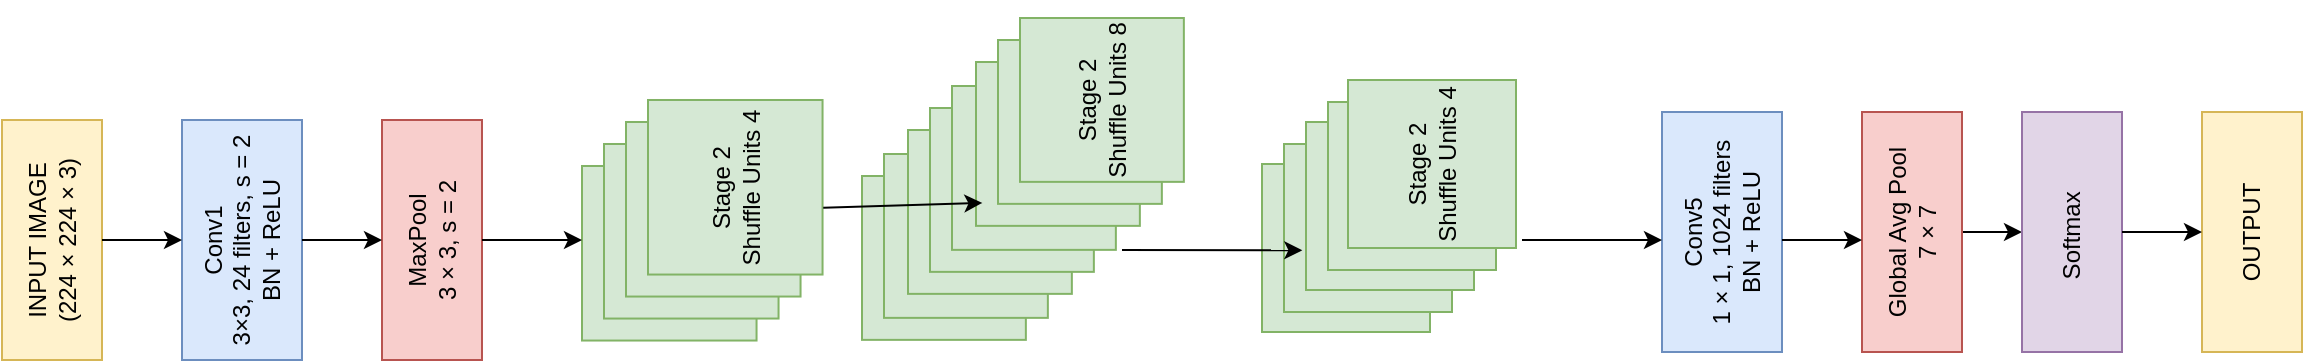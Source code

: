 <mxfile version="26.2.13">
  <diagram name="Page-1" id="7pgPLvgr8eLPXYmPFbRt">
    <mxGraphModel dx="2330" dy="791" grid="1" gridSize="10" guides="1" tooltips="1" connect="1" arrows="1" fold="1" page="1" pageScale="1" pageWidth="827" pageHeight="1169" math="0" shadow="0">
      <root>
        <mxCell id="0" />
        <mxCell id="1" parent="0" />
        <mxCell id="ZSOK5SXuxezdU-UPXhvf-44" value="" style="group;rotation=-90;" vertex="1" connectable="0" parent="1">
          <mxGeometry x="320" y="110" width="180" height="1150" as="geometry" />
        </mxCell>
        <mxCell id="ZSOK5SXuxezdU-UPXhvf-1" value="INPUT IMAGE&lt;div&gt;(224&amp;nbsp;&lt;span style=&quot;background-color: transparent; color: light-dark(rgb(0, 0, 0), rgb(255, 255, 255));&quot;&gt;× 224&amp;nbsp;&lt;/span&gt;&lt;span style=&quot;background-color: transparent; color: light-dark(rgb(0, 0, 0), rgb(255, 255, 255));&quot;&gt;× 3)&lt;/span&gt;&lt;/div&gt;" style="rounded=0;whiteSpace=wrap;html=1;rotation=-90;fillColor=#fff2cc;strokeColor=#d6b656;" vertex="1" parent="ZSOK5SXuxezdU-UPXhvf-44">
          <mxGeometry x="-520" y="580" width="120" height="50" as="geometry" />
        </mxCell>
        <mxCell id="ZSOK5SXuxezdU-UPXhvf-2" value="Conv1&lt;div&gt;&lt;span style=&quot;background-color: transparent; color: light-dark(rgb(0, 0, 0), rgb(255, 255, 255));&quot;&gt;3×3, 2&lt;/span&gt;&lt;span style=&quot;background-color: transparent; color: light-dark(rgb(0, 0, 0), rgb(255, 255, 255));&quot;&gt;4 filters, s = 2&lt;/span&gt;&lt;/div&gt;&lt;div&gt;&lt;span style=&quot;background-color: transparent;&quot;&gt;BN + ReLU&lt;/span&gt;&lt;/div&gt;" style="rounded=0;whiteSpace=wrap;html=1;rotation=-90;fillColor=#dae8fc;strokeColor=#6c8ebf;" vertex="1" parent="ZSOK5SXuxezdU-UPXhvf-44">
          <mxGeometry x="-425" y="575" width="120" height="60" as="geometry" />
        </mxCell>
        <mxCell id="ZSOK5SXuxezdU-UPXhvf-3" value="MaxPool&lt;div&gt;3 × 3, s = 2&lt;/div&gt;" style="rounded=0;whiteSpace=wrap;html=1;rotation=-90;fillColor=#f8cecc;strokeColor=#b85450;" vertex="1" parent="ZSOK5SXuxezdU-UPXhvf-44">
          <mxGeometry x="-330" y="580" width="120" height="50" as="geometry" />
        </mxCell>
        <mxCell id="ZSOK5SXuxezdU-UPXhvf-26" value="Conv5&lt;div&gt;1 × 1, 1024 filters&lt;/div&gt;&lt;div&gt;&amp;nbsp;BN + ReLU&amp;nbsp;&lt;/div&gt;" style="rounded=0;whiteSpace=wrap;html=1;rotation=-90;fillColor=#dae8fc;strokeColor=#6c8ebf;" vertex="1" parent="ZSOK5SXuxezdU-UPXhvf-44">
          <mxGeometry x="315" y="571" width="120" height="60" as="geometry" />
        </mxCell>
        <mxCell id="ZSOK5SXuxezdU-UPXhvf-35" value="" style="edgeStyle=orthogonalEdgeStyle;rounded=0;orthogonalLoop=1;jettySize=auto;html=1;" edge="1" parent="ZSOK5SXuxezdU-UPXhvf-44" source="ZSOK5SXuxezdU-UPXhvf-29" target="ZSOK5SXuxezdU-UPXhvf-30">
          <mxGeometry relative="1" as="geometry" />
        </mxCell>
        <mxCell id="ZSOK5SXuxezdU-UPXhvf-29" value="Global Avg Pool&lt;div&gt;7 × 7&lt;/div&gt;" style="rounded=0;whiteSpace=wrap;html=1;rotation=-90;fillColor=#F8CECC;strokeColor=#b85450;" vertex="1" parent="ZSOK5SXuxezdU-UPXhvf-44">
          <mxGeometry x="410" y="576" width="120" height="50" as="geometry" />
        </mxCell>
        <mxCell id="ZSOK5SXuxezdU-UPXhvf-30" value="Softmax&amp;nbsp;" style="rounded=0;whiteSpace=wrap;html=1;rotation=-90;fillColor=#e1d5e7;strokeColor=#9673a6;" vertex="1" parent="ZSOK5SXuxezdU-UPXhvf-44">
          <mxGeometry x="490" y="576" width="120" height="50" as="geometry" />
        </mxCell>
        <mxCell id="ZSOK5SXuxezdU-UPXhvf-31" value="" style="group;fillColor=none;strokeColor=none;rotation=-90;" vertex="1" connectable="0" parent="ZSOK5SXuxezdU-UPXhvf-44">
          <mxGeometry x="147" y="523" width="126" height="130" as="geometry" />
        </mxCell>
        <mxCell id="ZSOK5SXuxezdU-UPXhvf-20" value="" style="whiteSpace=wrap;html=1;aspect=fixed;rotation=-90;fillColor=#d5e8d4;strokeColor=#82b366;" vertex="1" parent="ZSOK5SXuxezdU-UPXhvf-31">
          <mxGeometry x="-2" y="44" width="84" height="84" as="geometry" />
        </mxCell>
        <mxCell id="ZSOK5SXuxezdU-UPXhvf-21" value="" style="whiteSpace=wrap;html=1;aspect=fixed;rotation=-90;fillColor=#d5e8d4;strokeColor=#82b366;" vertex="1" parent="ZSOK5SXuxezdU-UPXhvf-31">
          <mxGeometry x="9" y="34" width="84" height="84" as="geometry" />
        </mxCell>
        <mxCell id="ZSOK5SXuxezdU-UPXhvf-22" value="" style="whiteSpace=wrap;html=1;aspect=fixed;rotation=-90;fillColor=#d5e8d4;strokeColor=#82b366;" vertex="1" parent="ZSOK5SXuxezdU-UPXhvf-31">
          <mxGeometry x="20" y="23" width="84" height="84" as="geometry" />
        </mxCell>
        <mxCell id="ZSOK5SXuxezdU-UPXhvf-23" value="" style="whiteSpace=wrap;html=1;aspect=fixed;rotation=-90;fillColor=#d5e8d4;strokeColor=#82b366;" vertex="1" parent="ZSOK5SXuxezdU-UPXhvf-31">
          <mxGeometry x="31" y="13" width="84" height="84" as="geometry" />
        </mxCell>
        <mxCell id="ZSOK5SXuxezdU-UPXhvf-24" value="Stage 2&lt;div&gt;Shuffle Units 4&lt;/div&gt;" style="whiteSpace=wrap;html=1;aspect=fixed;rotation=-90;fillColor=#d5e8d4;strokeColor=#82b366;" vertex="1" parent="ZSOK5SXuxezdU-UPXhvf-31">
          <mxGeometry x="41" y="2" width="84" height="84" as="geometry" />
        </mxCell>
        <mxCell id="ZSOK5SXuxezdU-UPXhvf-32" value="" style="group;rotation=-90;" vertex="1" connectable="0" parent="ZSOK5SXuxezdU-UPXhvf-44">
          <mxGeometry x="-55" y="485" width="170" height="170" as="geometry" />
        </mxCell>
        <mxCell id="ZSOK5SXuxezdU-UPXhvf-12" value="" style="whiteSpace=wrap;html=1;aspect=fixed;rotation=-90;fillColor=#d5e8d4;strokeColor=#82b366;" vertex="1" parent="ZSOK5SXuxezdU-UPXhvf-32">
          <mxGeometry y="88" width="81.928" height="81.928" as="geometry" />
        </mxCell>
        <mxCell id="ZSOK5SXuxezdU-UPXhvf-13" value="" style="whiteSpace=wrap;html=1;aspect=fixed;rotation=-90;fillColor=#d5e8d4;strokeColor=#82b366;" vertex="1" parent="ZSOK5SXuxezdU-UPXhvf-32">
          <mxGeometry x="11" y="77" width="81.928" height="81.928" as="geometry" />
        </mxCell>
        <mxCell id="ZSOK5SXuxezdU-UPXhvf-14" value="" style="whiteSpace=wrap;html=1;aspect=fixed;rotation=-90;fillColor=#d5e8d4;strokeColor=#82b366;" vertex="1" parent="ZSOK5SXuxezdU-UPXhvf-32">
          <mxGeometry x="23" y="65" width="81.928" height="81.928" as="geometry" />
        </mxCell>
        <mxCell id="ZSOK5SXuxezdU-UPXhvf-15" value="" style="whiteSpace=wrap;html=1;aspect=fixed;rotation=-90;fillColor=#d5e8d4;strokeColor=#82b366;" vertex="1" parent="ZSOK5SXuxezdU-UPXhvf-32">
          <mxGeometry x="34" y="54" width="81.928" height="81.928" as="geometry" />
        </mxCell>
        <mxCell id="ZSOK5SXuxezdU-UPXhvf-16" value="" style="whiteSpace=wrap;html=1;aspect=fixed;rotation=-90;fillColor=#d5e8d4;strokeColor=#82b366;" vertex="1" parent="ZSOK5SXuxezdU-UPXhvf-32">
          <mxGeometry x="45" y="43" width="81.928" height="81.928" as="geometry" />
        </mxCell>
        <mxCell id="ZSOK5SXuxezdU-UPXhvf-17" value="" style="whiteSpace=wrap;html=1;aspect=fixed;rotation=-90;fillColor=#d5e8d4;strokeColor=#82b366;" vertex="1" parent="ZSOK5SXuxezdU-UPXhvf-32">
          <mxGeometry x="57" y="31" width="81.928" height="81.928" as="geometry" />
        </mxCell>
        <mxCell id="ZSOK5SXuxezdU-UPXhvf-18" value="" style="whiteSpace=wrap;html=1;aspect=fixed;rotation=-90;fillColor=#d5e8d4;strokeColor=#82b366;" vertex="1" parent="ZSOK5SXuxezdU-UPXhvf-32">
          <mxGeometry x="68" y="20" width="81.928" height="81.928" as="geometry" />
        </mxCell>
        <mxCell id="ZSOK5SXuxezdU-UPXhvf-19" value="Stage 2&lt;div&gt;Shuffle Units 8&lt;/div&gt;" style="whiteSpace=wrap;html=1;aspect=fixed;rotation=-90;fillColor=#d5e8d4;strokeColor=#82b366;" vertex="1" parent="ZSOK5SXuxezdU-UPXhvf-32">
          <mxGeometry x="79" y="9" width="81.928" height="81.928" as="geometry" />
        </mxCell>
        <mxCell id="ZSOK5SXuxezdU-UPXhvf-40" value="" style="endArrow=classic;html=1;rounded=0;entryX=0.367;entryY=0.109;entryDx=0;entryDy=0;entryPerimeter=0;" edge="1" parent="ZSOK5SXuxezdU-UPXhvf-32" target="ZSOK5SXuxezdU-UPXhvf-21">
          <mxGeometry width="50" height="50" relative="1" as="geometry">
            <mxPoint x="130" y="125" as="sourcePoint" />
            <mxPoint x="190" y="125" as="targetPoint" />
          </mxGeometry>
        </mxCell>
        <mxCell id="ZSOK5SXuxezdU-UPXhvf-33" value="" style="group;fillColor=none;strokeColor=none;rotation=-90;" vertex="1" connectable="0" parent="ZSOK5SXuxezdU-UPXhvf-44">
          <mxGeometry x="-195" y="535" width="120" height="120" as="geometry" />
        </mxCell>
        <mxCell id="ZSOK5SXuxezdU-UPXhvf-5" value="" style="whiteSpace=wrap;html=1;aspect=fixed;rotation=-90;fillColor=#d5e8d4;strokeColor=#82b366;" vertex="1" parent="ZSOK5SXuxezdU-UPXhvf-33">
          <mxGeometry y="33" width="87.273" height="87.273" as="geometry" />
        </mxCell>
        <mxCell id="ZSOK5SXuxezdU-UPXhvf-6" value="" style="whiteSpace=wrap;html=1;aspect=fixed;rotation=-90;fillColor=#d5e8d4;strokeColor=#82b366;" vertex="1" parent="ZSOK5SXuxezdU-UPXhvf-33">
          <mxGeometry x="11" y="22" width="87.273" height="87.273" as="geometry" />
        </mxCell>
        <mxCell id="ZSOK5SXuxezdU-UPXhvf-7" value="" style="whiteSpace=wrap;html=1;aspect=fixed;rotation=-90;fillColor=#d5e8d4;strokeColor=#82b366;" vertex="1" parent="ZSOK5SXuxezdU-UPXhvf-33">
          <mxGeometry x="22" y="11" width="87.273" height="87.273" as="geometry" />
        </mxCell>
        <mxCell id="ZSOK5SXuxezdU-UPXhvf-8" value="Stage 2&lt;div&gt;Shuffle Units&amp;nbsp;4&lt;/div&gt;" style="whiteSpace=wrap;html=1;aspect=fixed;rotation=-90;fillColor=#d5e8d4;strokeColor=#82b366;" vertex="1" parent="ZSOK5SXuxezdU-UPXhvf-33">
          <mxGeometry x="33" width="87.273" height="87.273" as="geometry" />
        </mxCell>
        <mxCell id="ZSOK5SXuxezdU-UPXhvf-34" value="OUTPUT" style="rounded=0;whiteSpace=wrap;html=1;fillColor=#fff2cc;strokeColor=#d6b656;rotation=-90;" vertex="1" parent="ZSOK5SXuxezdU-UPXhvf-44">
          <mxGeometry x="580" y="576" width="120" height="50" as="geometry" />
        </mxCell>
        <mxCell id="ZSOK5SXuxezdU-UPXhvf-36" value="" style="endArrow=classic;html=1;rounded=0;entryX=0.5;entryY=0;entryDx=0;entryDy=0;exitX=0.5;exitY=1;exitDx=0;exitDy=0;" edge="1" parent="ZSOK5SXuxezdU-UPXhvf-44" source="ZSOK5SXuxezdU-UPXhvf-1" target="ZSOK5SXuxezdU-UPXhvf-2">
          <mxGeometry width="50" height="50" relative="1" as="geometry">
            <mxPoint x="-405" y="626" as="sourcePoint" />
            <mxPoint x="-455" y="576" as="targetPoint" />
          </mxGeometry>
        </mxCell>
        <mxCell id="ZSOK5SXuxezdU-UPXhvf-37" value="" style="endArrow=classic;html=1;rounded=0;entryX=0.5;entryY=0;entryDx=0;entryDy=0;exitX=0.5;exitY=1;exitDx=0;exitDy=0;" edge="1" parent="ZSOK5SXuxezdU-UPXhvf-44">
          <mxGeometry width="50" height="50" relative="1" as="geometry">
            <mxPoint x="-335" y="605" as="sourcePoint" />
            <mxPoint x="-295" y="605" as="targetPoint" />
          </mxGeometry>
        </mxCell>
        <mxCell id="ZSOK5SXuxezdU-UPXhvf-38" value="" style="endArrow=classic;html=1;rounded=0;exitX=0.5;exitY=1;exitDx=0;exitDy=0;" edge="1" parent="ZSOK5SXuxezdU-UPXhvf-44" source="ZSOK5SXuxezdU-UPXhvf-3">
          <mxGeometry width="50" height="50" relative="1" as="geometry">
            <mxPoint x="-235" y="605" as="sourcePoint" />
            <mxPoint x="-195" y="605" as="targetPoint" />
          </mxGeometry>
        </mxCell>
        <mxCell id="ZSOK5SXuxezdU-UPXhvf-39" value="" style="endArrow=classic;html=1;rounded=0;entryX=0.14;entryY=0.039;entryDx=0;entryDy=0;entryPerimeter=0;exitX=0.383;exitY=1.004;exitDx=0;exitDy=0;exitPerimeter=0;" edge="1" parent="ZSOK5SXuxezdU-UPXhvf-44" source="ZSOK5SXuxezdU-UPXhvf-8" target="ZSOK5SXuxezdU-UPXhvf-17">
          <mxGeometry width="50" height="50" relative="1" as="geometry">
            <mxPoint x="-65" y="588" as="sourcePoint" />
            <mxPoint x="-45" y="588" as="targetPoint" />
          </mxGeometry>
        </mxCell>
        <mxCell id="ZSOK5SXuxezdU-UPXhvf-41" value="" style="endArrow=classic;html=1;rounded=0;" edge="1" parent="ZSOK5SXuxezdU-UPXhvf-44">
          <mxGeometry width="50" height="50" relative="1" as="geometry">
            <mxPoint x="275" y="605" as="sourcePoint" />
            <mxPoint x="345" y="605" as="targetPoint" />
          </mxGeometry>
        </mxCell>
        <mxCell id="ZSOK5SXuxezdU-UPXhvf-42" value="" style="endArrow=classic;html=1;rounded=0;entryX=0.5;entryY=0;entryDx=0;entryDy=0;exitX=0.5;exitY=1;exitDx=0;exitDy=0;" edge="1" parent="ZSOK5SXuxezdU-UPXhvf-44">
          <mxGeometry width="50" height="50" relative="1" as="geometry">
            <mxPoint x="405" y="605" as="sourcePoint" />
            <mxPoint x="445" y="605" as="targetPoint" />
          </mxGeometry>
        </mxCell>
        <mxCell id="ZSOK5SXuxezdU-UPXhvf-43" value="" style="endArrow=classic;html=1;rounded=0;entryX=0.5;entryY=0;entryDx=0;entryDy=0;" edge="1" parent="ZSOK5SXuxezdU-UPXhvf-44">
          <mxGeometry width="50" height="50" relative="1" as="geometry">
            <mxPoint x="575" y="601" as="sourcePoint" />
            <mxPoint x="615" y="601" as="targetPoint" />
          </mxGeometry>
        </mxCell>
      </root>
    </mxGraphModel>
  </diagram>
</mxfile>
